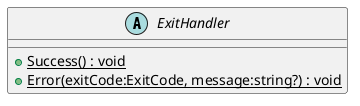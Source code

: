 @startuml
abstract class ExitHandler {
    + {static} Success() : void
    + {static} Error(exitCode:ExitCode, message:string?) : void
}
@enduml
